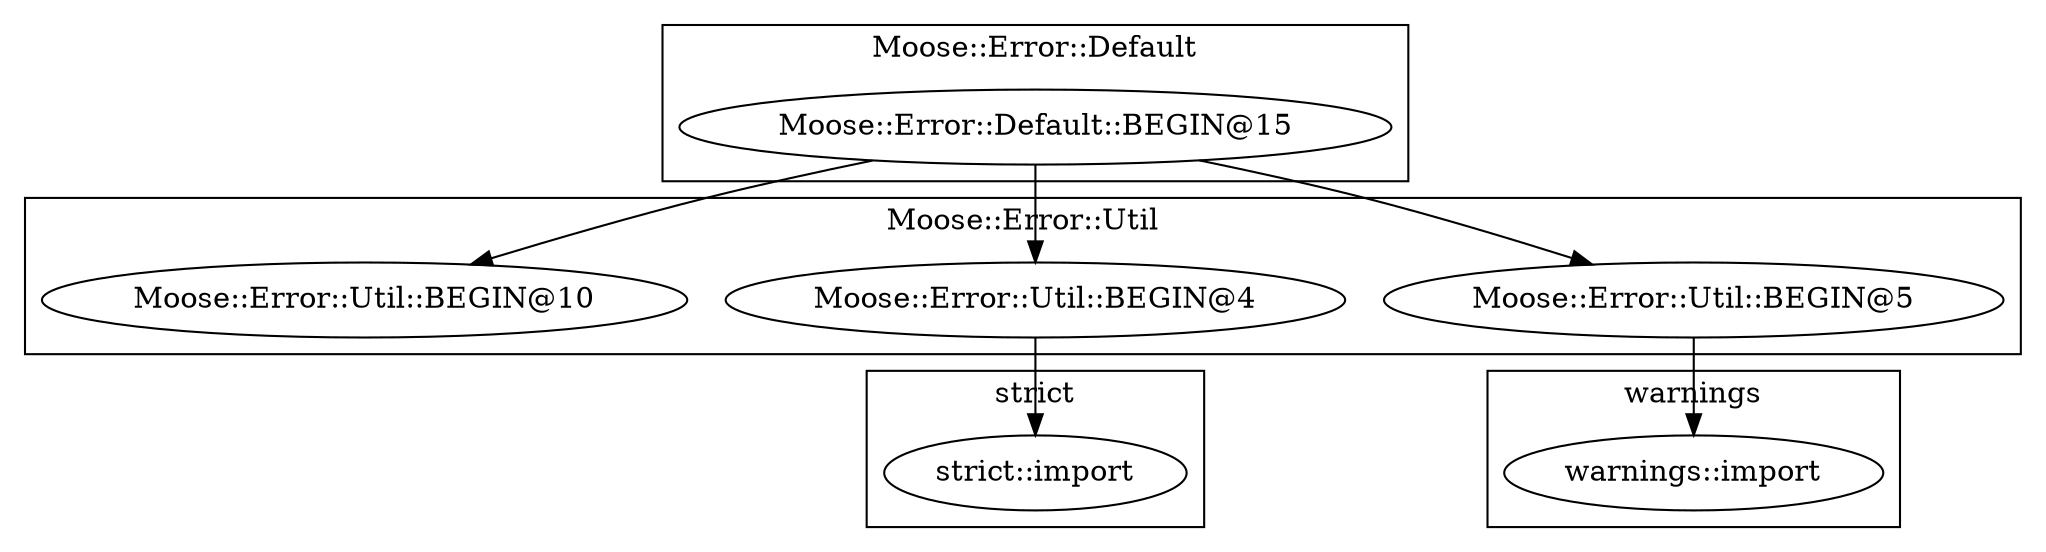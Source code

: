 digraph {
graph [overlap=false]
subgraph cluster_Moose_Error_Default {
	label="Moose::Error::Default";
	"Moose::Error::Default::BEGIN@15";
}
subgraph cluster_warnings {
	label="warnings";
	"warnings::import";
}
subgraph cluster_Moose_Error_Util {
	label="Moose::Error::Util";
	"Moose::Error::Util::BEGIN@4";
	"Moose::Error::Util::BEGIN@5";
	"Moose::Error::Util::BEGIN@10";
}
subgraph cluster_strict {
	label="strict";
	"strict::import";
}
"Moose::Error::Default::BEGIN@15" -> "Moose::Error::Util::BEGIN@4";
"Moose::Error::Default::BEGIN@15" -> "Moose::Error::Util::BEGIN@10";
"Moose::Error::Util::BEGIN@4" -> "strict::import";
"Moose::Error::Util::BEGIN@5" -> "warnings::import";
"Moose::Error::Default::BEGIN@15" -> "Moose::Error::Util::BEGIN@5";
}
